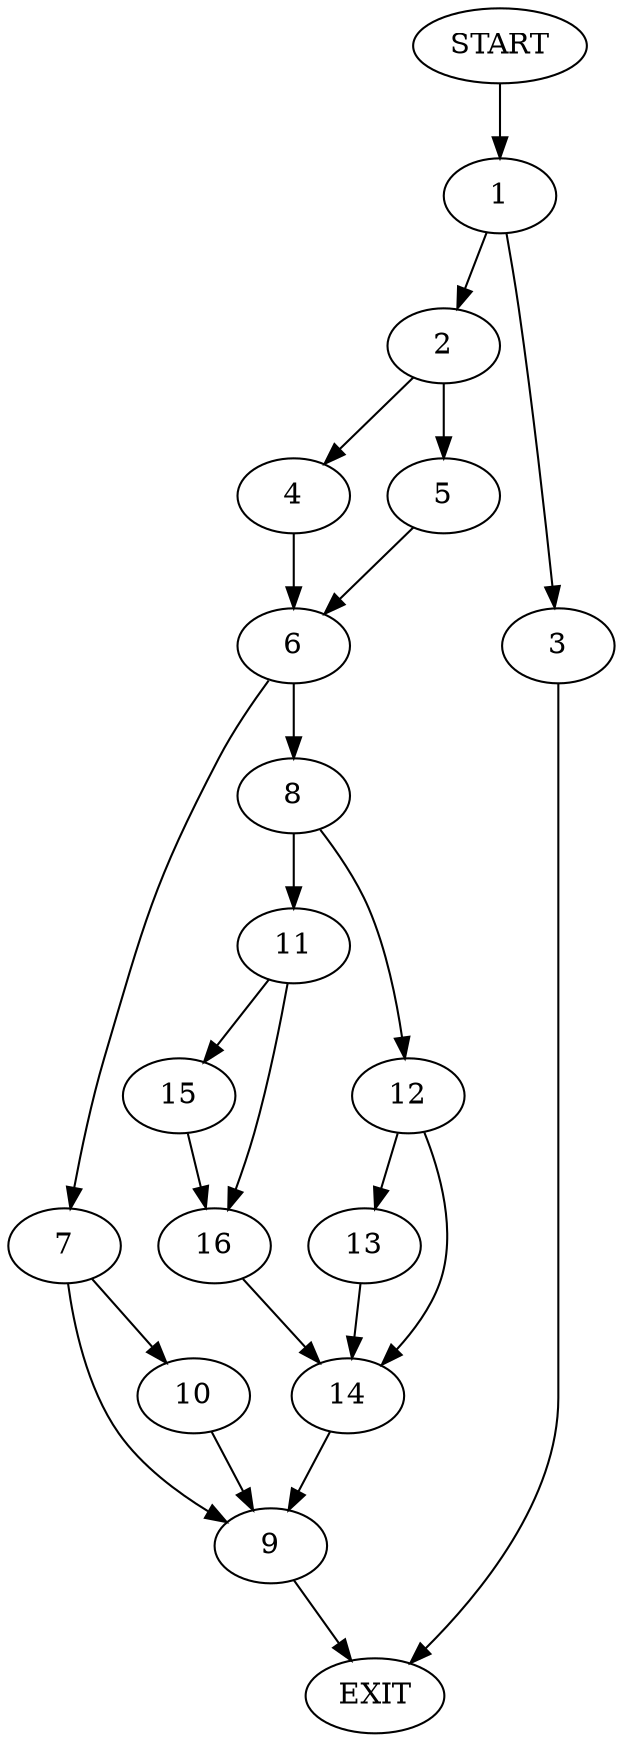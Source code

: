 digraph {
0 [label="START"]
17 [label="EXIT"]
0 -> 1
1 -> 2
1 -> 3
2 -> 4
2 -> 5
3 -> 17
4 -> 6
5 -> 6
6 -> 7
6 -> 8
7 -> 9
7 -> 10
8 -> 11
8 -> 12
12 -> 13
12 -> 14
11 -> 15
11 -> 16
15 -> 16
16 -> 14
14 -> 9
13 -> 14
9 -> 17
10 -> 9
}
